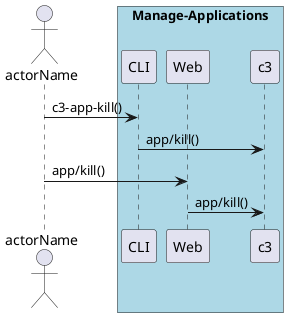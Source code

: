 @startuml
Actor "actorName" as A

box "Manage-Applications" #lightblue
participant CLI as CLI
participant Web as Web
participant "c3" as S
A -> CLI : c3-app-kill()
CLI -> S : app/kill()
A -> Web : app/kill()
Web -> S : app/kill()
end box

@enduml
